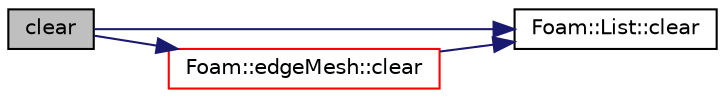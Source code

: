 digraph "clear"
{
  bgcolor="transparent";
  edge [fontname="Helvetica",fontsize="10",labelfontname="Helvetica",labelfontsize="10"];
  node [fontname="Helvetica",fontsize="10",shape=record];
  rankdir="LR";
  Node1225 [label="clear",height=0.2,width=0.4,color="black", fillcolor="grey75", style="filled", fontcolor="black"];
  Node1225 -> Node1226 [color="midnightblue",fontsize="10",style="solid",fontname="Helvetica"];
  Node1226 [label="Foam::List::clear",height=0.2,width=0.4,color="black",URL="$a26833.html#ac8bb3912a3ce86b15842e79d0b421204",tooltip="Clear the list, i.e. set size to zero. "];
  Node1225 -> Node1227 [color="midnightblue",fontsize="10",style="solid",fontname="Helvetica"];
  Node1227 [label="Foam::edgeMesh::clear",height=0.2,width=0.4,color="red",URL="$a22517.html#ac8bb3912a3ce86b15842e79d0b421204",tooltip="Clear all storage. "];
  Node1227 -> Node1226 [color="midnightblue",fontsize="10",style="solid",fontname="Helvetica"];
}
